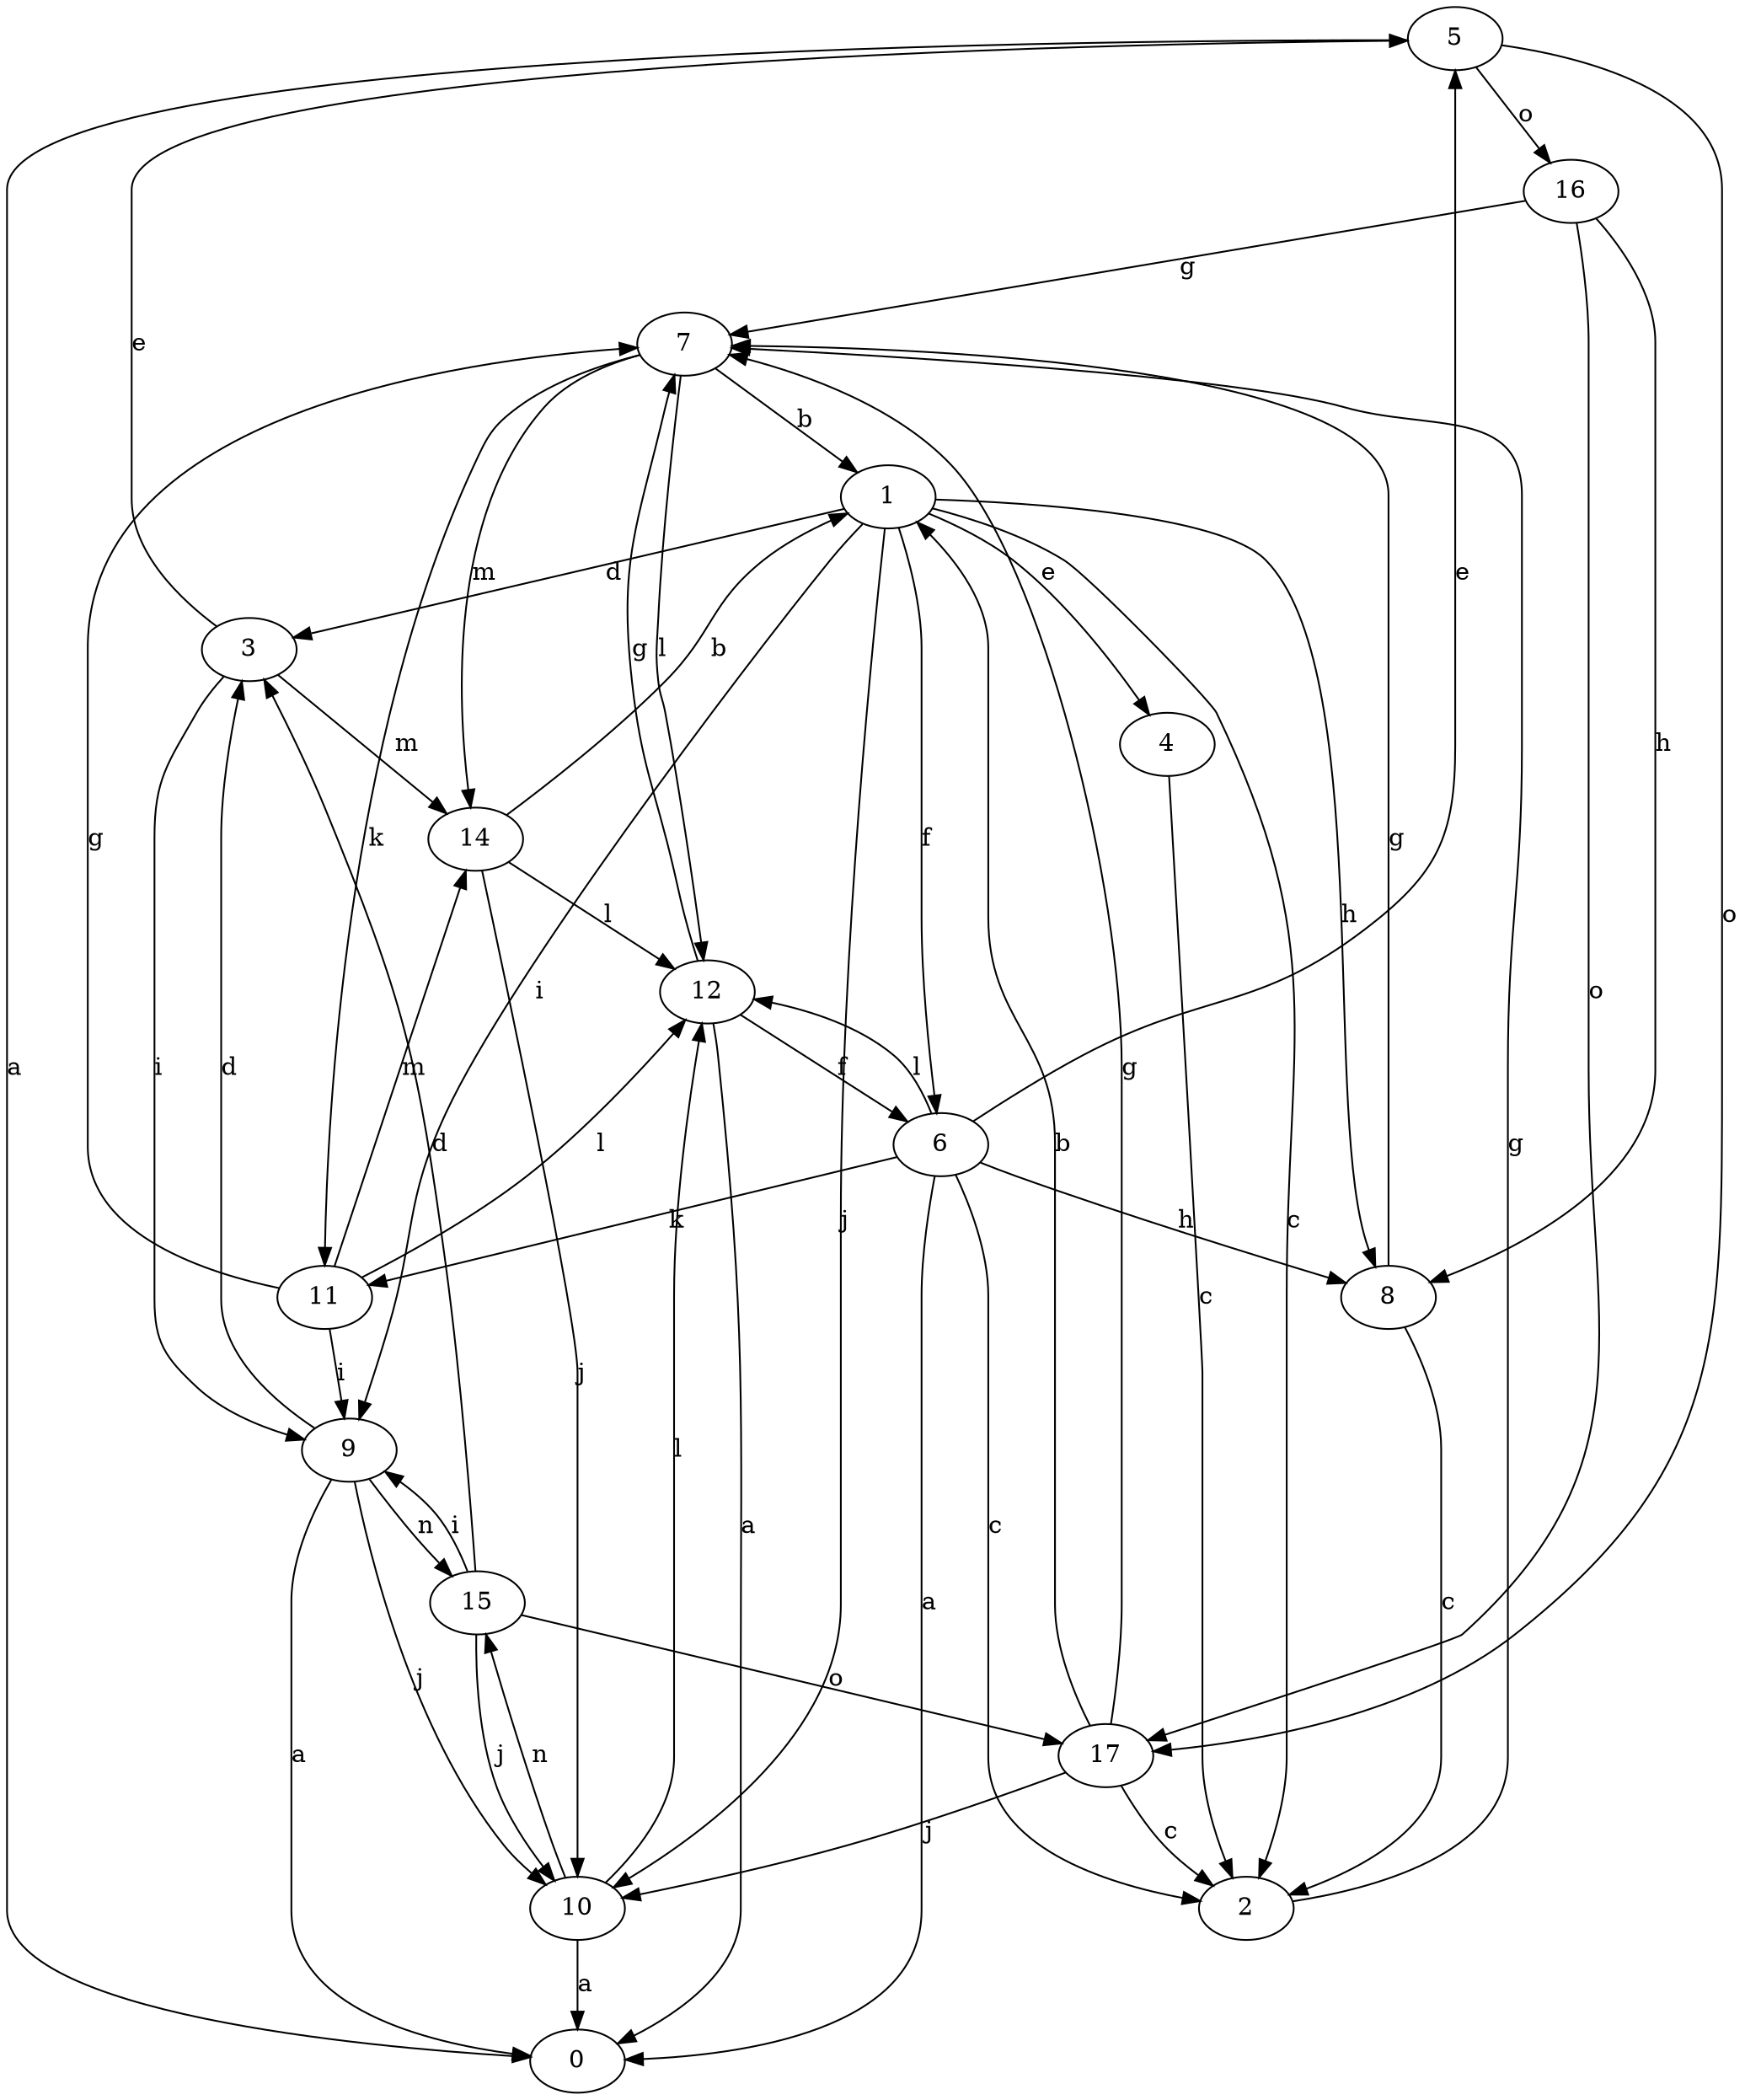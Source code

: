 strict digraph  {
0;
1;
2;
3;
4;
5;
6;
7;
8;
9;
10;
11;
12;
14;
15;
16;
17;
1 -> 2  [label=c];
1 -> 3  [label=d];
1 -> 4  [label=e];
1 -> 6  [label=f];
1 -> 8  [label=h];
1 -> 9  [label=i];
1 -> 10  [label=j];
2 -> 7  [label=g];
3 -> 5  [label=e];
3 -> 9  [label=i];
3 -> 14  [label=m];
4 -> 2  [label=c];
5 -> 0  [label=a];
5 -> 16  [label=o];
5 -> 17  [label=o];
6 -> 0  [label=a];
6 -> 2  [label=c];
6 -> 5  [label=e];
6 -> 8  [label=h];
6 -> 11  [label=k];
6 -> 12  [label=l];
7 -> 1  [label=b];
7 -> 11  [label=k];
7 -> 12  [label=l];
7 -> 14  [label=m];
8 -> 2  [label=c];
8 -> 7  [label=g];
9 -> 0  [label=a];
9 -> 3  [label=d];
9 -> 10  [label=j];
9 -> 15  [label=n];
10 -> 0  [label=a];
10 -> 12  [label=l];
10 -> 15  [label=n];
11 -> 7  [label=g];
11 -> 9  [label=i];
11 -> 12  [label=l];
11 -> 14  [label=m];
12 -> 0  [label=a];
12 -> 6  [label=f];
12 -> 7  [label=g];
14 -> 1  [label=b];
14 -> 10  [label=j];
14 -> 12  [label=l];
15 -> 3  [label=d];
15 -> 9  [label=i];
15 -> 10  [label=j];
15 -> 17  [label=o];
16 -> 7  [label=g];
16 -> 8  [label=h];
16 -> 17  [label=o];
17 -> 1  [label=b];
17 -> 2  [label=c];
17 -> 7  [label=g];
17 -> 10  [label=j];
}
